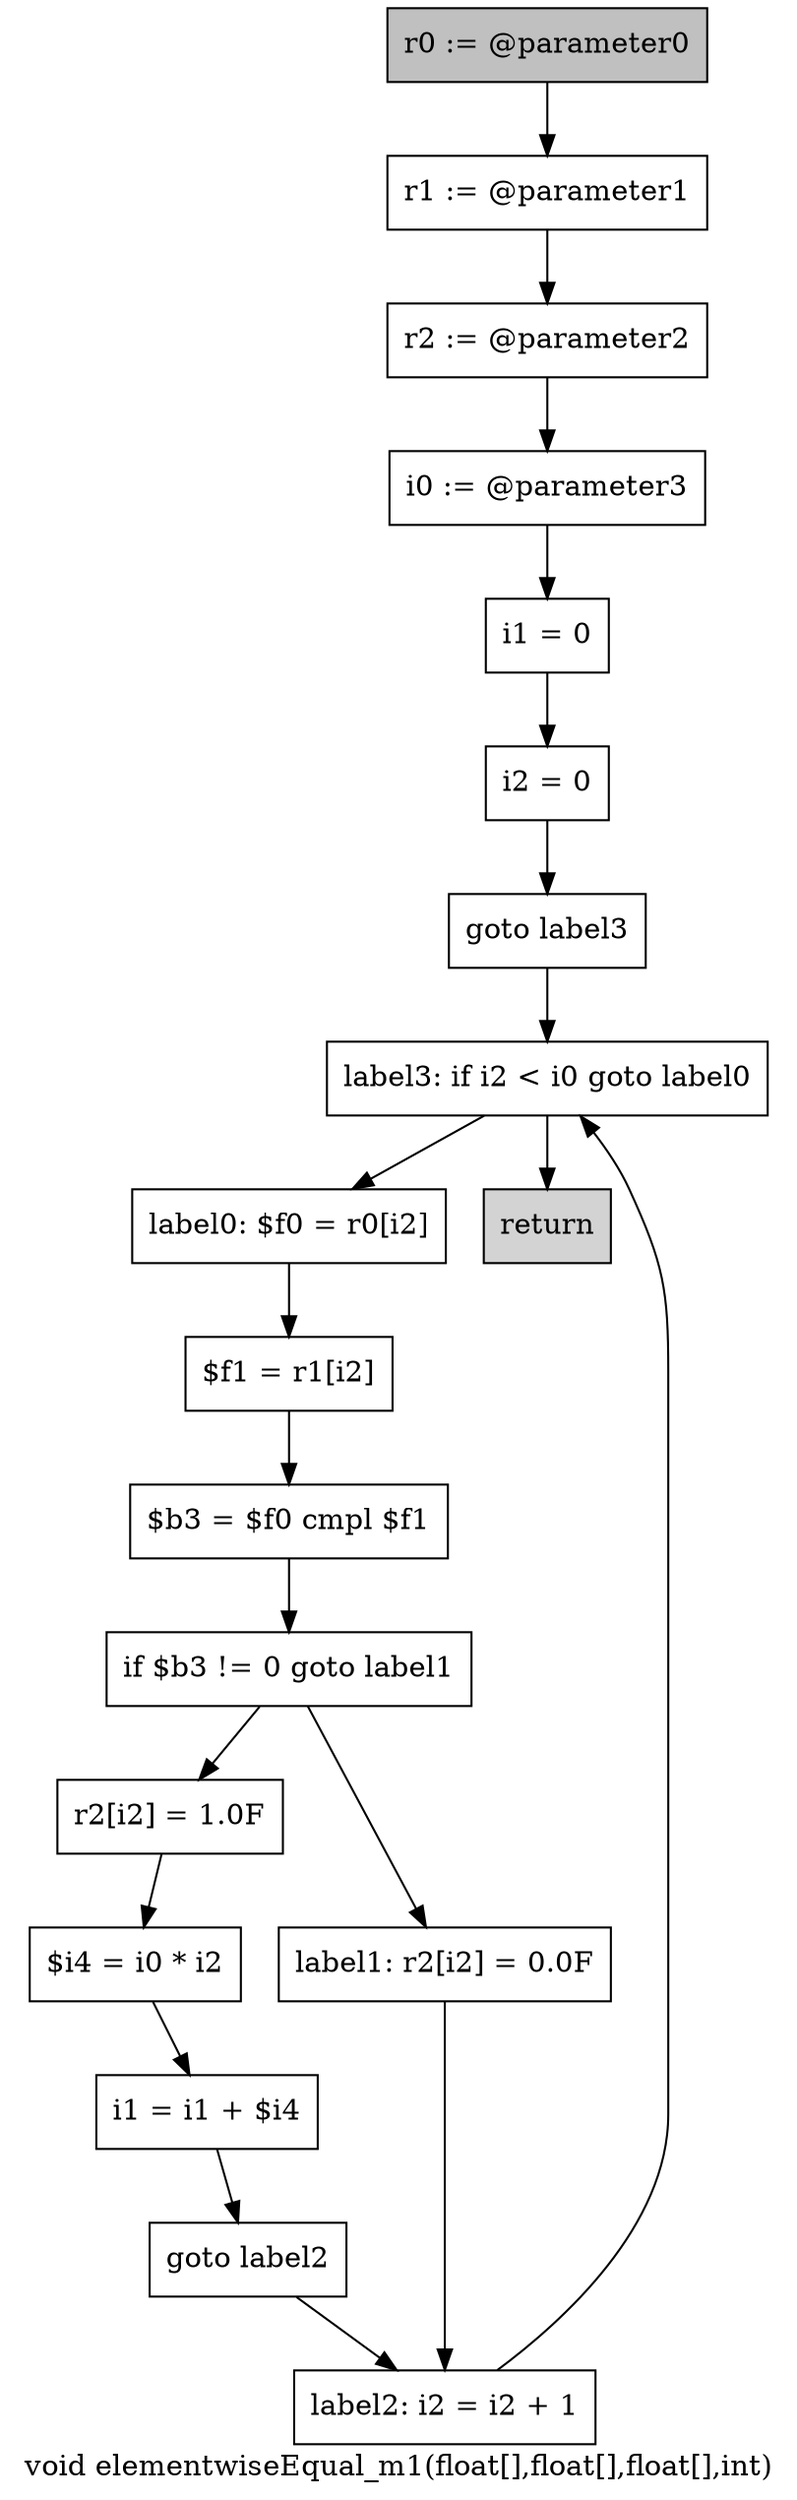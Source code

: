 digraph "void elementwiseEqual_m1(float[],float[],float[],int)" {
    label="void elementwiseEqual_m1(float[],float[],float[],int)";
    node [shape=box];
    "0" [style=filled,fillcolor=gray,label="r0 := @parameter0",];
    "1" [label="r1 := @parameter1",];
    "0"->"1";
    "2" [label="r2 := @parameter2",];
    "1"->"2";
    "3" [label="i0 := @parameter3",];
    "2"->"3";
    "4" [label="i1 = 0",];
    "3"->"4";
    "5" [label="i2 = 0",];
    "4"->"5";
    "6" [label="goto label3",];
    "5"->"6";
    "17" [label="label3: if i2 < i0 goto label0",];
    "6"->"17";
    "7" [label="label0: $f0 = r0[i2]",];
    "8" [label="$f1 = r1[i2]",];
    "7"->"8";
    "9" [label="$b3 = $f0 cmpl $f1",];
    "8"->"9";
    "10" [label="if $b3 != 0 goto label1",];
    "9"->"10";
    "11" [label="r2[i2] = 1.0F",];
    "10"->"11";
    "15" [label="label1: r2[i2] = 0.0F",];
    "10"->"15";
    "12" [label="$i4 = i0 * i2",];
    "11"->"12";
    "13" [label="i1 = i1 + $i4",];
    "12"->"13";
    "14" [label="goto label2",];
    "13"->"14";
    "16" [label="label2: i2 = i2 + 1",];
    "14"->"16";
    "15"->"16";
    "16"->"17";
    "17"->"7";
    "18" [style=filled,fillcolor=lightgray,label="return",];
    "17"->"18";
}
